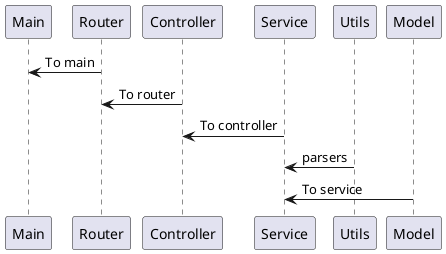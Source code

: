 @startuml sequence

participant Main as Main
participant Router as Router
participant Controller as Controller
participant Service as Service
participant Utils as Utils
participant Model as Model

Router -> Main : To main 
Controller -> Router : To router
Service -> Controller : To controller
Utils -> Service : parsers
Model -> Service : To service

@enduml